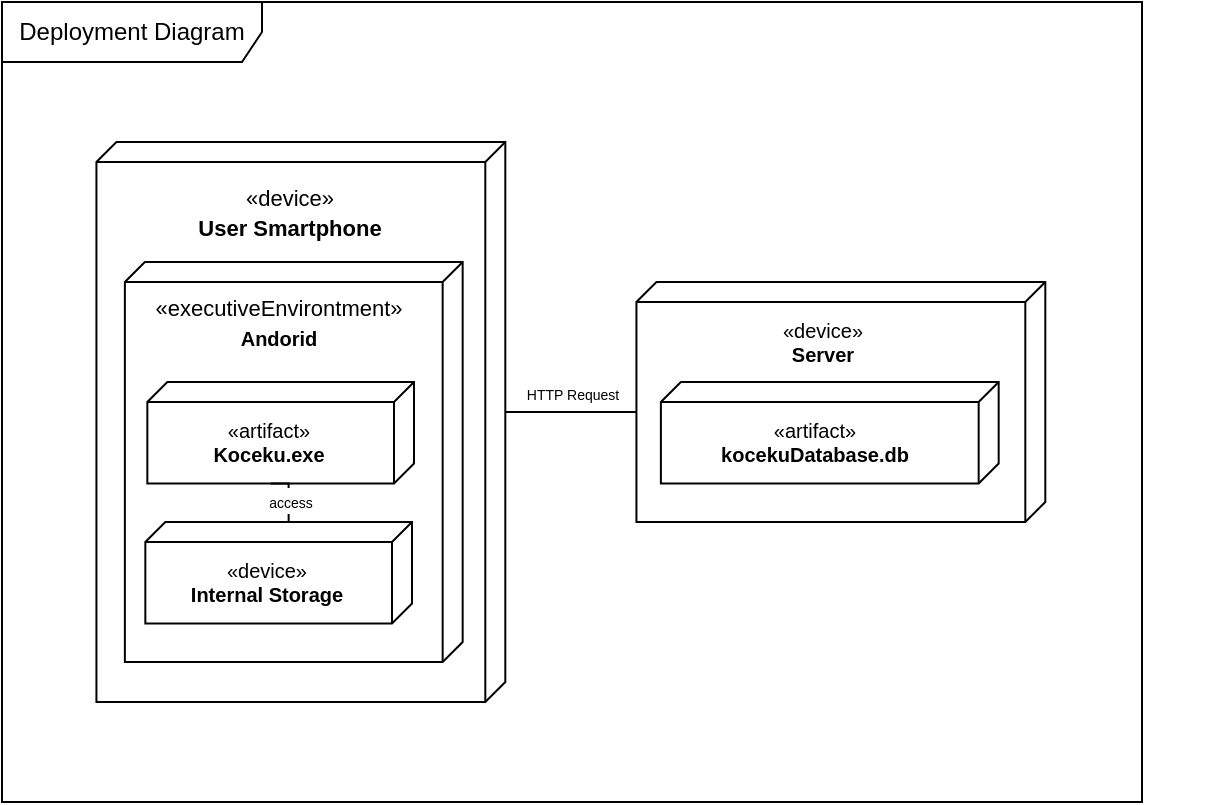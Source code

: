 <mxfile version="22.1.11" type="device">
  <diagram name="Page-1" id="X7Xp2POvizc7Kfmobpjy">
    <mxGraphModel dx="933" dy="485" grid="1" gridSize="10" guides="1" tooltips="1" connect="1" arrows="1" fold="1" page="1" pageScale="1" pageWidth="850" pageHeight="1100" math="0" shadow="0">
      <root>
        <mxCell id="0" />
        <mxCell id="1" parent="0" />
        <mxCell id="K2YGU1rVgxujXlvAFn2j-3" value="Deployment Diagram" style="shape=umlFrame;whiteSpace=wrap;html=1;pointerEvents=0;width=130;height=30;" parent="1" vertex="1">
          <mxGeometry x="40" y="70" width="570" height="400" as="geometry" />
        </mxCell>
        <mxCell id="K2YGU1rVgxujXlvAFn2j-4" value="" style="group" parent="1" connectable="0" vertex="1">
          <mxGeometry x="100" y="140" width="230" height="290" as="geometry" />
        </mxCell>
        <mxCell id="K2YGU1rVgxujXlvAFn2j-5" value="" style="verticalAlign=top;align=center;spacingTop=8;spacingLeft=2;spacingRight=12;shape=cube;size=10;direction=south;fontStyle=4;html=1;whiteSpace=wrap;" parent="K2YGU1rVgxujXlvAFn2j-4" vertex="1">
          <mxGeometry x="-12.78" width="204.44" height="280" as="geometry" />
        </mxCell>
        <mxCell id="K2YGU1rVgxujXlvAFn2j-6" value="&lt;font style=&quot;font-size: 11px;&quot;&gt;«device»&lt;br style=&quot;border-color: var(--border-color); font-size: 12px;&quot;&gt;&lt;b&gt;User Smartphone&lt;/b&gt;&lt;br&gt;&lt;/font&gt;" style="text;html=1;strokeColor=none;fillColor=none;align=center;verticalAlign=middle;whiteSpace=wrap;rounded=0;" parent="K2YGU1rVgxujXlvAFn2j-4" vertex="1">
          <mxGeometry x="20.444" y="24.46" width="127.778" height="21.54" as="geometry" />
        </mxCell>
        <mxCell id="K2YGU1rVgxujXlvAFn2j-7" value="" style="group" parent="1" connectable="0" vertex="1">
          <mxGeometry x="112" y="200" width="190" height="210" as="geometry" />
        </mxCell>
        <mxCell id="K2YGU1rVgxujXlvAFn2j-8" value="" style="verticalAlign=top;align=center;spacingTop=8;spacingLeft=2;spacingRight=12;shape=cube;size=10;direction=south;fontStyle=4;html=1;whiteSpace=wrap;" parent="K2YGU1rVgxujXlvAFn2j-7" vertex="1">
          <mxGeometry x="-10.56" width="168.89" height="200" as="geometry" />
        </mxCell>
        <mxCell id="K2YGU1rVgxujXlvAFn2j-9" value="&lt;font style=&quot;font-size: 11px;&quot;&gt;«executiveEnvirontment»&lt;br style=&quot;border-color: var(--border-color); font-size: 10px;&quot;&gt;&lt;b style=&quot;border-color: var(--border-color); font-size: 10px;&quot;&gt;Andorid&lt;/b&gt;&lt;br&gt;&lt;/font&gt;" style="text;html=1;strokeColor=none;fillColor=none;align=center;verticalAlign=middle;whiteSpace=wrap;rounded=0;" parent="K2YGU1rVgxujXlvAFn2j-7" vertex="1">
          <mxGeometry x="19.088" y="11.67" width="95" height="36.66" as="geometry" />
        </mxCell>
        <mxCell id="mHnonUvzhsOnKi24pGjt-13" value="" style="group" connectable="0" vertex="1" parent="1">
          <mxGeometry x="121" y="260" width="150" height="60" as="geometry" />
        </mxCell>
        <mxCell id="mHnonUvzhsOnKi24pGjt-14" value="" style="verticalAlign=top;align=center;spacingTop=8;spacingLeft=2;spacingRight=12;shape=cube;size=10;direction=south;fontStyle=4;html=1;whiteSpace=wrap;" vertex="1" parent="mHnonUvzhsOnKi24pGjt-13">
          <mxGeometry x="-8.333" width="133.333" height="50.769" as="geometry" />
        </mxCell>
        <mxCell id="mHnonUvzhsOnKi24pGjt-15" value="&lt;font style=&quot;font-size: 10px;&quot;&gt;«artifact»&lt;br style=&quot;border-color: var(--border-color); font-size: 10px;&quot;&gt;&lt;b style=&quot;font-size: 10px;&quot;&gt;Koceku.exe&lt;/b&gt;&lt;br style=&quot;font-size: 10px;&quot;&gt;&lt;/font&gt;" style="text;html=1;strokeColor=none;fillColor=none;align=center;verticalAlign=middle;whiteSpace=wrap;rounded=0;fontSize=10;" vertex="1" parent="mHnonUvzhsOnKi24pGjt-13">
          <mxGeometry x="8.882e-16" y="11.67" width="104.93" height="36.66" as="geometry" />
        </mxCell>
        <mxCell id="mHnonUvzhsOnKi24pGjt-16" value="" style="group" connectable="0" vertex="1" parent="1">
          <mxGeometry x="120" y="330" width="150" height="60" as="geometry" />
        </mxCell>
        <mxCell id="mHnonUvzhsOnKi24pGjt-17" value="" style="verticalAlign=top;align=center;spacingTop=8;spacingLeft=2;spacingRight=12;shape=cube;size=10;direction=south;fontStyle=4;html=1;whiteSpace=wrap;" vertex="1" parent="mHnonUvzhsOnKi24pGjt-16">
          <mxGeometry x="-8.333" width="133.333" height="50.769" as="geometry" />
        </mxCell>
        <mxCell id="mHnonUvzhsOnKi24pGjt-18" value="&lt;font style=&quot;font-size: 10px;&quot;&gt;«device»&lt;br style=&quot;border-color: var(--border-color); font-size: 10px;&quot;&gt;&lt;b style=&quot;font-size: 10px;&quot;&gt;Internal Storage&lt;/b&gt;&lt;br style=&quot;font-size: 10px;&quot;&gt;&lt;/font&gt;" style="text;html=1;strokeColor=none;fillColor=none;align=center;verticalAlign=middle;whiteSpace=wrap;rounded=0;fontSize=10;" vertex="1" parent="mHnonUvzhsOnKi24pGjt-16">
          <mxGeometry x="8.882e-16" y="11.67" width="104.93" height="36.66" as="geometry" />
        </mxCell>
        <mxCell id="mHnonUvzhsOnKi24pGjt-19" value="" style="group" connectable="0" vertex="1" parent="1">
          <mxGeometry x="420" y="140" width="230" height="290" as="geometry" />
        </mxCell>
        <mxCell id="mHnonUvzhsOnKi24pGjt-20" value="" style="verticalAlign=top;align=center;spacingTop=8;spacingLeft=2;spacingRight=12;shape=cube;size=10;direction=south;fontStyle=4;html=1;whiteSpace=wrap;" vertex="1" parent="mHnonUvzhsOnKi24pGjt-19">
          <mxGeometry x="-62.78" y="70" width="204.44" height="120" as="geometry" />
        </mxCell>
        <mxCell id="mHnonUvzhsOnKi24pGjt-21" value="&lt;font style=&quot;font-size: 10px;&quot;&gt;«device»&lt;br style=&quot;border-color: var(--border-color); font-size: 10px;&quot;&gt;&lt;b&gt;Server&lt;/b&gt;&lt;br style=&quot;font-size: 10px;&quot;&gt;&lt;/font&gt;" style="text;html=1;strokeColor=none;fillColor=none;align=center;verticalAlign=middle;whiteSpace=wrap;rounded=0;fontSize=10;" vertex="1" parent="mHnonUvzhsOnKi24pGjt-19">
          <mxGeometry x="-50" y="81.67" width="160.893" height="36.66" as="geometry" />
        </mxCell>
        <mxCell id="mHnonUvzhsOnKi24pGjt-22" style="edgeStyle=orthogonalEdgeStyle;rounded=0;orthogonalLoop=1;jettySize=auto;html=1;exitX=0;exitY=0;exitDx=50.769;exitDy=71.667;exitPerimeter=0;entryX=0;entryY=0;entryDx=0;entryDy=61.667;entryPerimeter=0;endArrow=none;endFill=0;" edge="1" parent="1" source="mHnonUvzhsOnKi24pGjt-14" target="mHnonUvzhsOnKi24pGjt-17">
          <mxGeometry relative="1" as="geometry" />
        </mxCell>
        <mxCell id="mHnonUvzhsOnKi24pGjt-25" value="&lt;font style=&quot;font-size: 7px;&quot;&gt;access&lt;br&gt;&lt;/font&gt;" style="edgeLabel;html=1;align=center;verticalAlign=middle;resizable=0;points=[];" vertex="1" connectable="0" parent="mHnonUvzhsOnKi24pGjt-22">
          <mxGeometry x="0.156" relative="1" as="geometry">
            <mxPoint as="offset" />
          </mxGeometry>
        </mxCell>
        <mxCell id="mHnonUvzhsOnKi24pGjt-30" value="" style="group" connectable="0" vertex="1" parent="1">
          <mxGeometry x="380" y="260" width="190" height="60" as="geometry" />
        </mxCell>
        <mxCell id="mHnonUvzhsOnKi24pGjt-31" value="" style="verticalAlign=top;align=center;spacingTop=8;spacingLeft=2;spacingRight=12;shape=cube;size=10;direction=south;fontStyle=4;html=1;whiteSpace=wrap;" vertex="1" parent="mHnonUvzhsOnKi24pGjt-30">
          <mxGeometry x="-10.556" width="168.889" height="50.769" as="geometry" />
        </mxCell>
        <mxCell id="mHnonUvzhsOnKi24pGjt-32" value="&lt;font style=&quot;font-size: 10px;&quot;&gt;«artifact»&lt;br style=&quot;border-color: var(--border-color); font-size: 10px;&quot;&gt;&lt;b style=&quot;font-size: 10px;&quot;&gt;kocekuDatabase.db&lt;/b&gt;&lt;br style=&quot;font-size: 10px;&quot;&gt;&lt;/font&gt;" style="text;html=1;strokeColor=none;fillColor=none;align=center;verticalAlign=middle;whiteSpace=wrap;rounded=0;fontSize=10;" vertex="1" parent="mHnonUvzhsOnKi24pGjt-30">
          <mxGeometry x="1.125e-15" y="11.67" width="132.911" height="36.66" as="geometry" />
        </mxCell>
        <mxCell id="mHnonUvzhsOnKi24pGjt-33" style="edgeStyle=orthogonalEdgeStyle;rounded=0;orthogonalLoop=1;jettySize=auto;html=1;exitX=0;exitY=0;exitDx=135;exitDy=0;exitPerimeter=0;entryX=0;entryY=0;entryDx=65;entryDy=204.44;entryPerimeter=0;endArrow=none;endFill=0;" edge="1" parent="1" source="K2YGU1rVgxujXlvAFn2j-5" target="mHnonUvzhsOnKi24pGjt-20">
          <mxGeometry relative="1" as="geometry" />
        </mxCell>
        <mxCell id="mHnonUvzhsOnKi24pGjt-34" value="&lt;font style=&quot;font-size: 7px;&quot;&gt;HTTP Request&lt;/font&gt;" style="edgeLabel;html=1;align=center;verticalAlign=middle;resizable=0;points=[];" vertex="1" connectable="0" parent="mHnonUvzhsOnKi24pGjt-33">
          <mxGeometry x="0.253" y="9" relative="1" as="geometry">
            <mxPoint x="-8" y="-1" as="offset" />
          </mxGeometry>
        </mxCell>
      </root>
    </mxGraphModel>
  </diagram>
</mxfile>
